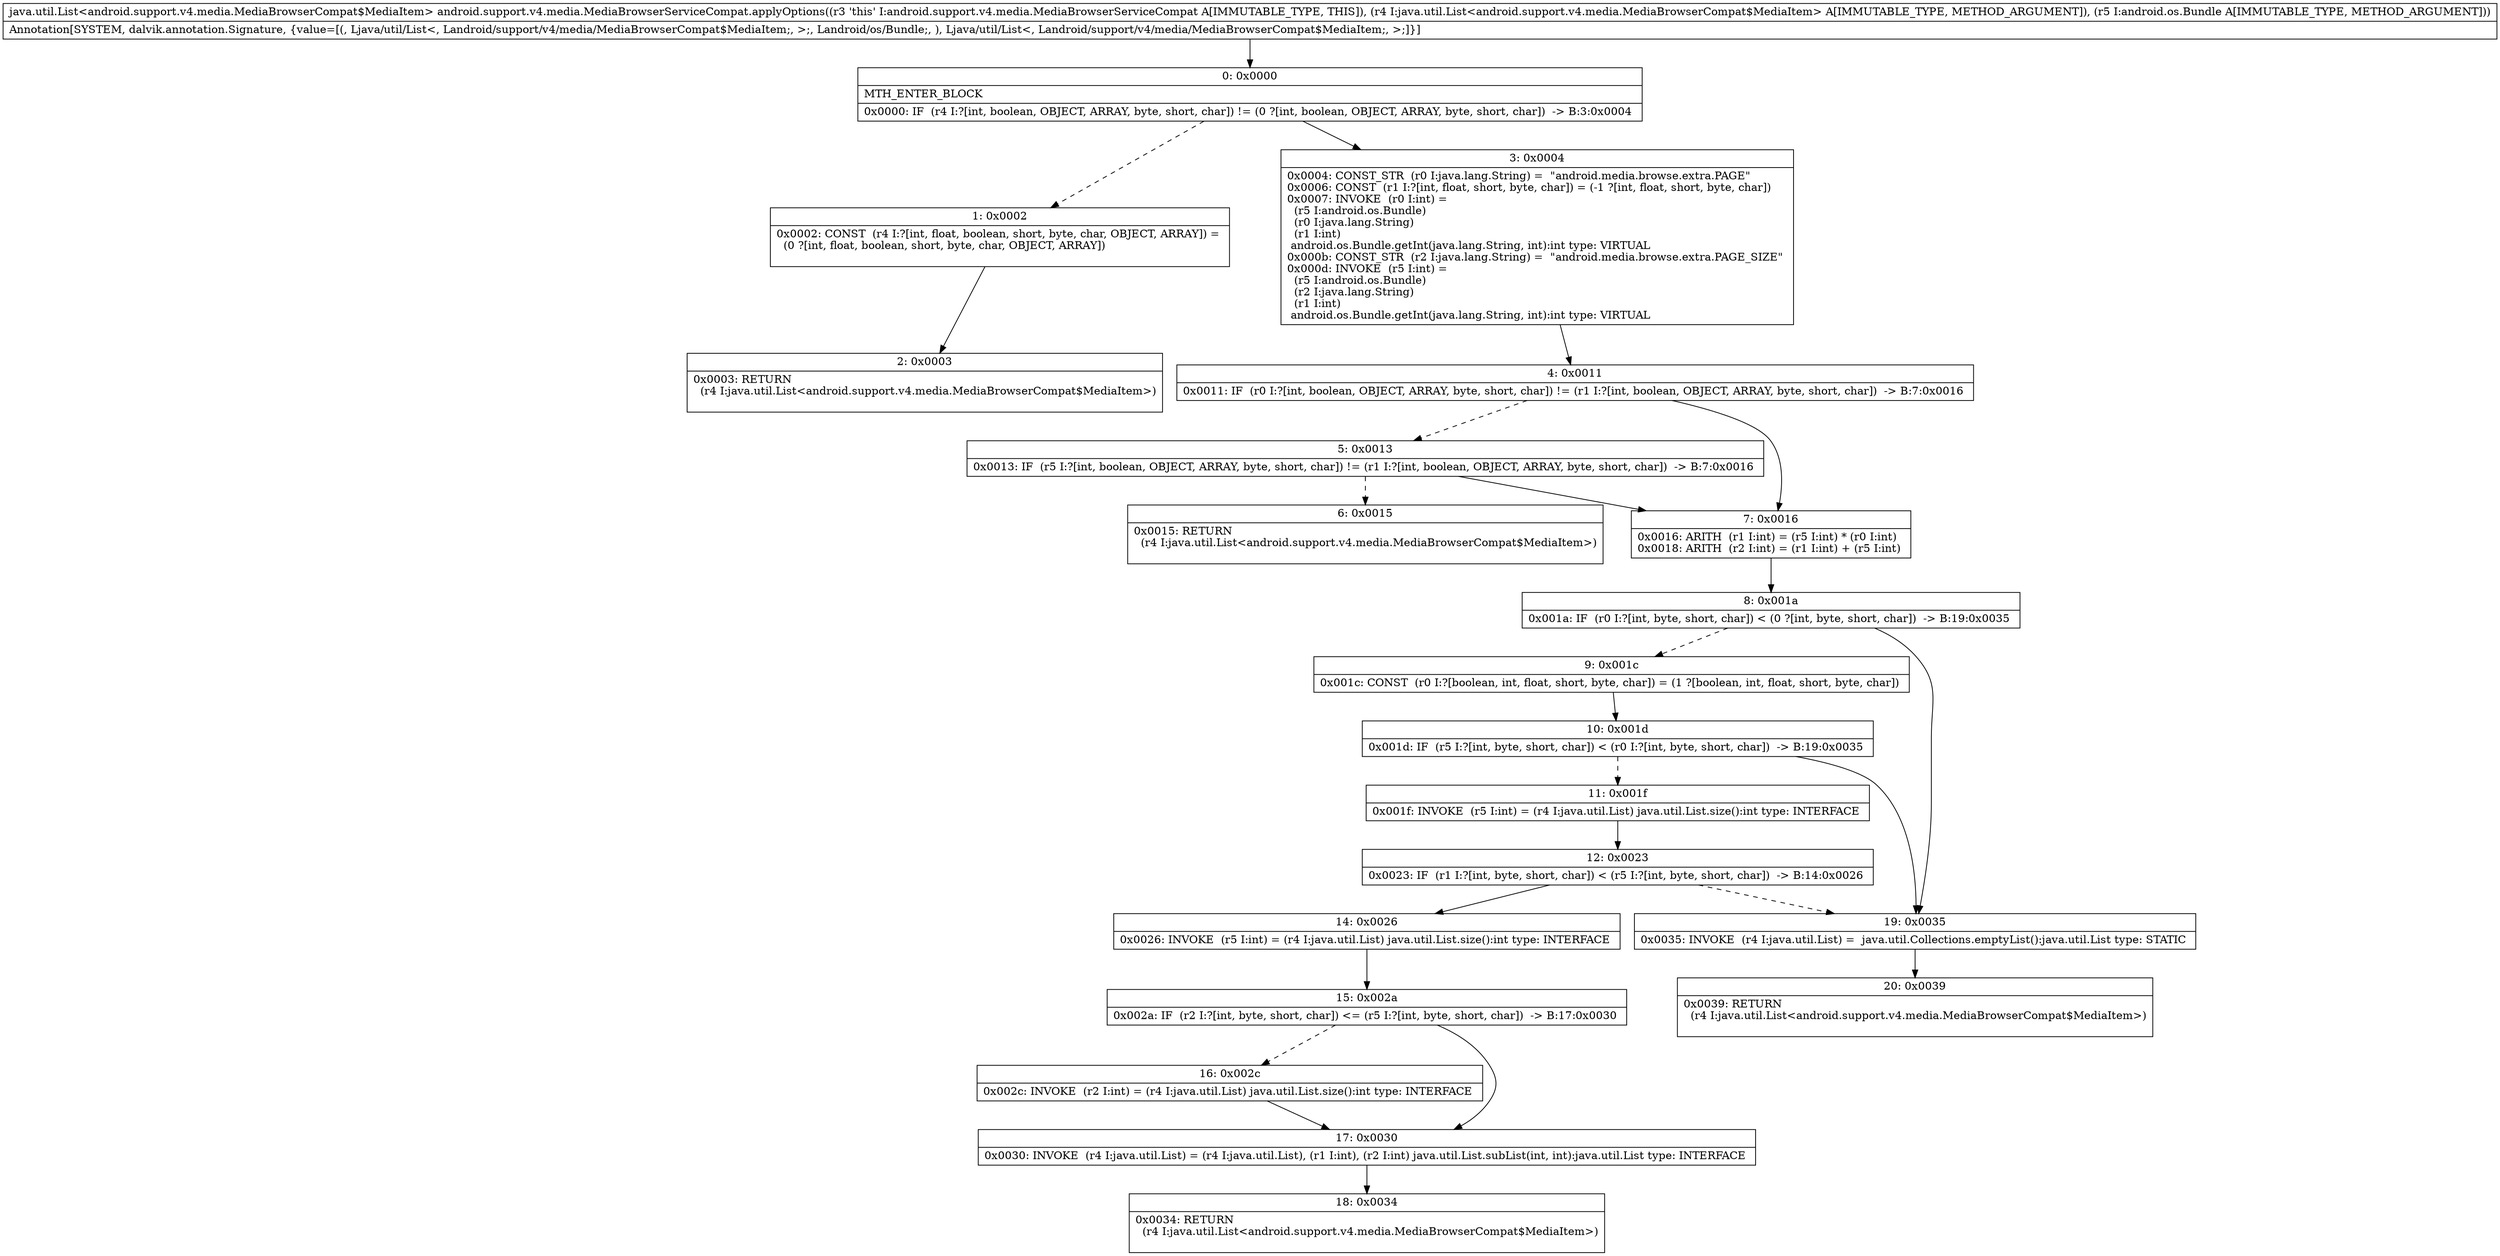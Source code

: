 digraph "CFG forandroid.support.v4.media.MediaBrowserServiceCompat.applyOptions(Ljava\/util\/List;Landroid\/os\/Bundle;)Ljava\/util\/List;" {
Node_0 [shape=record,label="{0\:\ 0x0000|MTH_ENTER_BLOCK\l|0x0000: IF  (r4 I:?[int, boolean, OBJECT, ARRAY, byte, short, char]) != (0 ?[int, boolean, OBJECT, ARRAY, byte, short, char])  \-\> B:3:0x0004 \l}"];
Node_1 [shape=record,label="{1\:\ 0x0002|0x0002: CONST  (r4 I:?[int, float, boolean, short, byte, char, OBJECT, ARRAY]) = \l  (0 ?[int, float, boolean, short, byte, char, OBJECT, ARRAY])\l \l}"];
Node_2 [shape=record,label="{2\:\ 0x0003|0x0003: RETURN  \l  (r4 I:java.util.List\<android.support.v4.media.MediaBrowserCompat$MediaItem\>)\l \l}"];
Node_3 [shape=record,label="{3\:\ 0x0004|0x0004: CONST_STR  (r0 I:java.lang.String) =  \"android.media.browse.extra.PAGE\" \l0x0006: CONST  (r1 I:?[int, float, short, byte, char]) = (\-1 ?[int, float, short, byte, char]) \l0x0007: INVOKE  (r0 I:int) = \l  (r5 I:android.os.Bundle)\l  (r0 I:java.lang.String)\l  (r1 I:int)\l android.os.Bundle.getInt(java.lang.String, int):int type: VIRTUAL \l0x000b: CONST_STR  (r2 I:java.lang.String) =  \"android.media.browse.extra.PAGE_SIZE\" \l0x000d: INVOKE  (r5 I:int) = \l  (r5 I:android.os.Bundle)\l  (r2 I:java.lang.String)\l  (r1 I:int)\l android.os.Bundle.getInt(java.lang.String, int):int type: VIRTUAL \l}"];
Node_4 [shape=record,label="{4\:\ 0x0011|0x0011: IF  (r0 I:?[int, boolean, OBJECT, ARRAY, byte, short, char]) != (r1 I:?[int, boolean, OBJECT, ARRAY, byte, short, char])  \-\> B:7:0x0016 \l}"];
Node_5 [shape=record,label="{5\:\ 0x0013|0x0013: IF  (r5 I:?[int, boolean, OBJECT, ARRAY, byte, short, char]) != (r1 I:?[int, boolean, OBJECT, ARRAY, byte, short, char])  \-\> B:7:0x0016 \l}"];
Node_6 [shape=record,label="{6\:\ 0x0015|0x0015: RETURN  \l  (r4 I:java.util.List\<android.support.v4.media.MediaBrowserCompat$MediaItem\>)\l \l}"];
Node_7 [shape=record,label="{7\:\ 0x0016|0x0016: ARITH  (r1 I:int) = (r5 I:int) * (r0 I:int) \l0x0018: ARITH  (r2 I:int) = (r1 I:int) + (r5 I:int) \l}"];
Node_8 [shape=record,label="{8\:\ 0x001a|0x001a: IF  (r0 I:?[int, byte, short, char]) \< (0 ?[int, byte, short, char])  \-\> B:19:0x0035 \l}"];
Node_9 [shape=record,label="{9\:\ 0x001c|0x001c: CONST  (r0 I:?[boolean, int, float, short, byte, char]) = (1 ?[boolean, int, float, short, byte, char]) \l}"];
Node_10 [shape=record,label="{10\:\ 0x001d|0x001d: IF  (r5 I:?[int, byte, short, char]) \< (r0 I:?[int, byte, short, char])  \-\> B:19:0x0035 \l}"];
Node_11 [shape=record,label="{11\:\ 0x001f|0x001f: INVOKE  (r5 I:int) = (r4 I:java.util.List) java.util.List.size():int type: INTERFACE \l}"];
Node_12 [shape=record,label="{12\:\ 0x0023|0x0023: IF  (r1 I:?[int, byte, short, char]) \< (r5 I:?[int, byte, short, char])  \-\> B:14:0x0026 \l}"];
Node_14 [shape=record,label="{14\:\ 0x0026|0x0026: INVOKE  (r5 I:int) = (r4 I:java.util.List) java.util.List.size():int type: INTERFACE \l}"];
Node_15 [shape=record,label="{15\:\ 0x002a|0x002a: IF  (r2 I:?[int, byte, short, char]) \<= (r5 I:?[int, byte, short, char])  \-\> B:17:0x0030 \l}"];
Node_16 [shape=record,label="{16\:\ 0x002c|0x002c: INVOKE  (r2 I:int) = (r4 I:java.util.List) java.util.List.size():int type: INTERFACE \l}"];
Node_17 [shape=record,label="{17\:\ 0x0030|0x0030: INVOKE  (r4 I:java.util.List) = (r4 I:java.util.List), (r1 I:int), (r2 I:int) java.util.List.subList(int, int):java.util.List type: INTERFACE \l}"];
Node_18 [shape=record,label="{18\:\ 0x0034|0x0034: RETURN  \l  (r4 I:java.util.List\<android.support.v4.media.MediaBrowserCompat$MediaItem\>)\l \l}"];
Node_19 [shape=record,label="{19\:\ 0x0035|0x0035: INVOKE  (r4 I:java.util.List) =  java.util.Collections.emptyList():java.util.List type: STATIC \l}"];
Node_20 [shape=record,label="{20\:\ 0x0039|0x0039: RETURN  \l  (r4 I:java.util.List\<android.support.v4.media.MediaBrowserCompat$MediaItem\>)\l \l}"];
MethodNode[shape=record,label="{java.util.List\<android.support.v4.media.MediaBrowserCompat$MediaItem\> android.support.v4.media.MediaBrowserServiceCompat.applyOptions((r3 'this' I:android.support.v4.media.MediaBrowserServiceCompat A[IMMUTABLE_TYPE, THIS]), (r4 I:java.util.List\<android.support.v4.media.MediaBrowserCompat$MediaItem\> A[IMMUTABLE_TYPE, METHOD_ARGUMENT]), (r5 I:android.os.Bundle A[IMMUTABLE_TYPE, METHOD_ARGUMENT]))  | Annotation[SYSTEM, dalvik.annotation.Signature, \{value=[(, Ljava\/util\/List\<, Landroid\/support\/v4\/media\/MediaBrowserCompat$MediaItem;, \>;, Landroid\/os\/Bundle;, ), Ljava\/util\/List\<, Landroid\/support\/v4\/media\/MediaBrowserCompat$MediaItem;, \>;]\}]\l}"];
MethodNode -> Node_0;
Node_0 -> Node_1[style=dashed];
Node_0 -> Node_3;
Node_1 -> Node_2;
Node_3 -> Node_4;
Node_4 -> Node_5[style=dashed];
Node_4 -> Node_7;
Node_5 -> Node_6[style=dashed];
Node_5 -> Node_7;
Node_7 -> Node_8;
Node_8 -> Node_9[style=dashed];
Node_8 -> Node_19;
Node_9 -> Node_10;
Node_10 -> Node_11[style=dashed];
Node_10 -> Node_19;
Node_11 -> Node_12;
Node_12 -> Node_14;
Node_12 -> Node_19[style=dashed];
Node_14 -> Node_15;
Node_15 -> Node_16[style=dashed];
Node_15 -> Node_17;
Node_16 -> Node_17;
Node_17 -> Node_18;
Node_19 -> Node_20;
}

